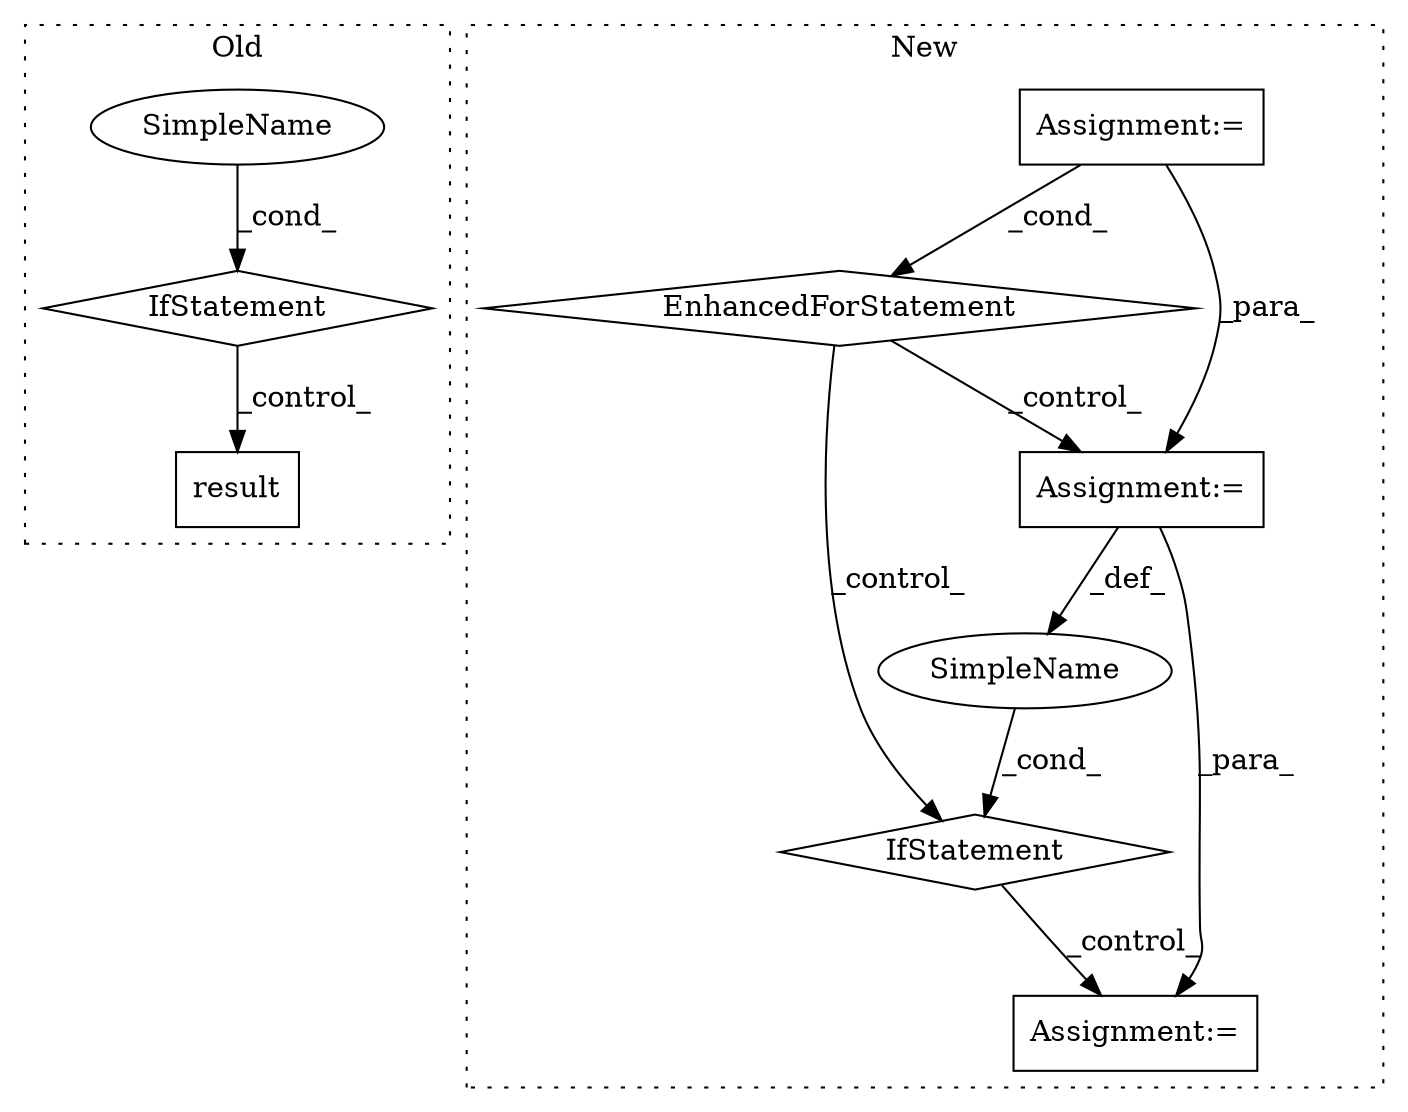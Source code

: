 digraph G {
subgraph cluster0 {
1 [label="result" a="32" s="24146" l="8" shape="box"];
3 [label="IfStatement" a="25" s="24212" l="28" shape="diamond"];
4 [label="SimpleName" a="42" s="24235" l="5" shape="ellipse"];
label = "Old";
style="dotted";
}
subgraph cluster1 {
2 [label="EnhancedForStatement" a="70" s="24303,24381" l="53,2" shape="diamond"];
5 [label="Assignment:=" a="7" s="24303,24381" l="53,2" shape="box"];
6 [label="IfStatement" a="25" s="24421,24448" l="4,2" shape="diamond"];
7 [label="SimpleName" a="42" s="" l="" shape="ellipse"];
8 [label="Assignment:=" a="7" s="24542" l="1" shape="box"];
9 [label="Assignment:=" a="7" s="24397" l="1" shape="box"];
label = "New";
style="dotted";
}
2 -> 9 [label="_control_"];
2 -> 6 [label="_control_"];
3 -> 1 [label="_control_"];
4 -> 3 [label="_cond_"];
5 -> 2 [label="_cond_"];
5 -> 9 [label="_para_"];
6 -> 8 [label="_control_"];
7 -> 6 [label="_cond_"];
9 -> 7 [label="_def_"];
9 -> 8 [label="_para_"];
}
